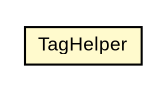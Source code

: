 #!/usr/local/bin/dot
#
# Class diagram 
# Generated by UMLGraph version R5_7_2-3-gee82a7 (http://www.umlgraph.org/)
#

digraph G {
	edge [fontname="arial",fontsize=10,labelfontname="arial",labelfontsize=10];
	node [fontname="arial",fontsize=10,shape=plaintext];
	nodesep=0.25;
	ranksep=0.5;
	// com.st.st25sdk.TagHelper
	c37987 [label=<<table title="com.st.st25sdk.TagHelper" border="0" cellborder="1" cellspacing="0" cellpadding="2" port="p" bgcolor="lemonChiffon" href="./TagHelper.html">
		<tr><td><table border="0" cellspacing="0" cellpadding="1">
<tr><td align="center" balign="center"> TagHelper </td></tr>
		</table></td></tr>
		</table>>, URL="./TagHelper.html", fontname="arial", fontcolor="black", fontsize=9.0];
}

